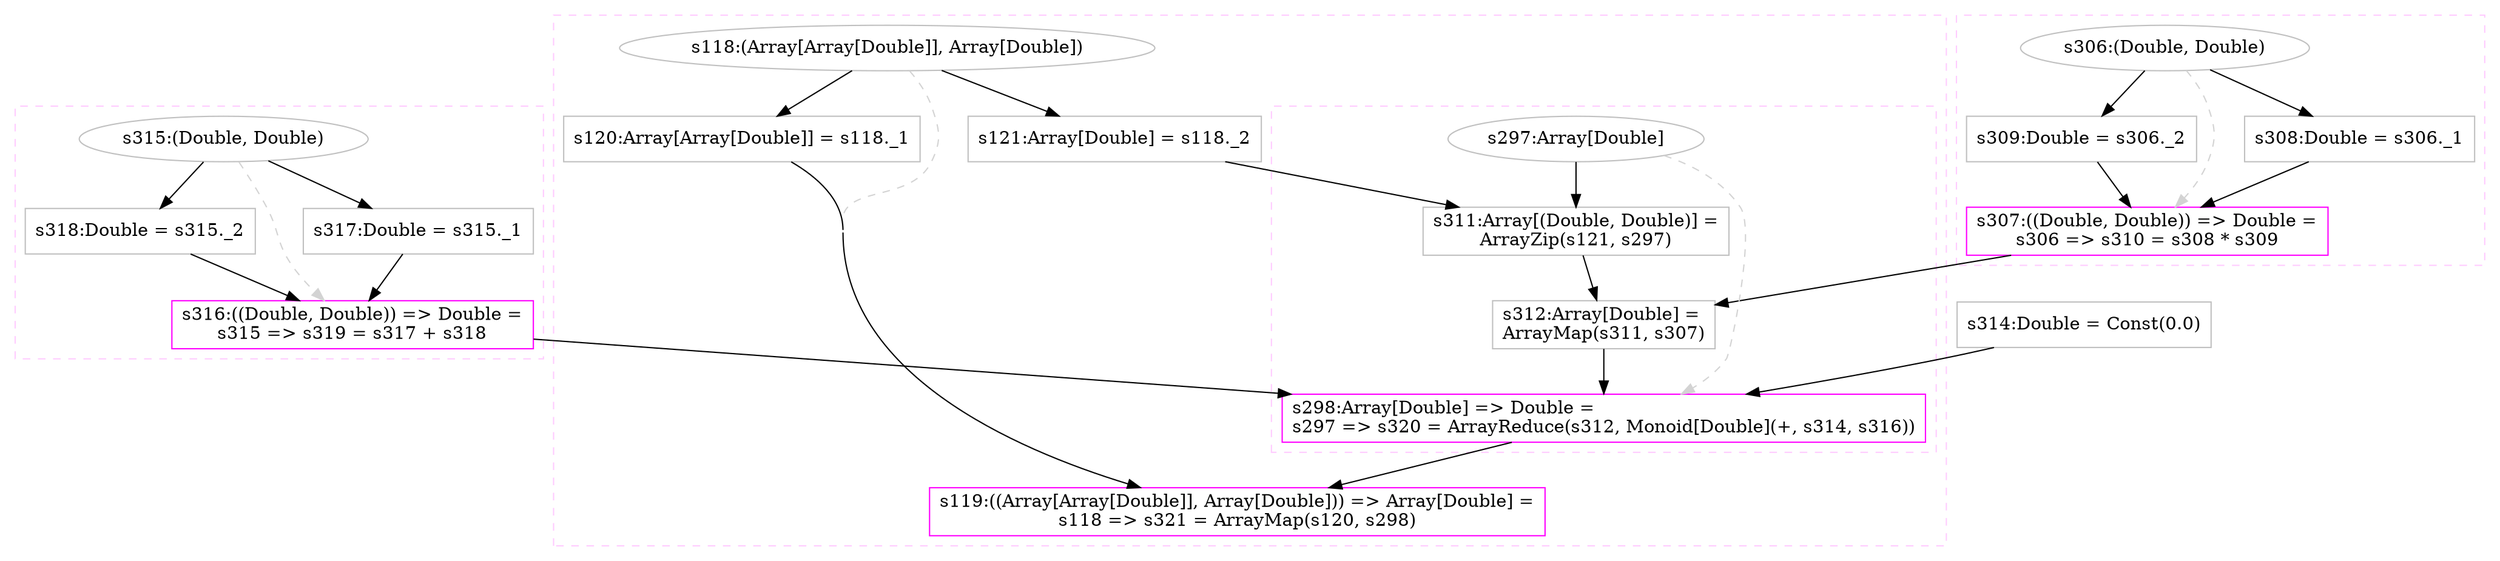 digraph "ddmvmA_invoke.dot" {
concentrate=true

subgraph cluster_s316 {
style=dashed; color="#FFCCFF"
"s315" [
label="s315:(Double, Double)"
color=gray
]
"s316" [
label="s316:((Double, Double)) => Double =\ls315 => s319 = s317 + s318"
shape=box,color=magenta,tooltip="s316:((Double, Double)) => Double"
]
{rank=source; s315}
"s317" [
label="s317:Double = s315._1"
shape=box,color=gray,tooltip="s317:Double"
]
"s318" [
label="s318:Double = s315._2"
shape=box,color=gray,tooltip="s318:Double"
]
{rank=sink; s316}
}
"s314" [
label="s314:Double = Const(0.0)"
shape=box,color=gray,tooltip="s314:Double"
]
subgraph cluster_s307 {
style=dashed; color="#FFCCFF"
"s306" [
label="s306:(Double, Double)"
color=gray
]
"s307" [
label="s307:((Double, Double)) => Double =\ls306 => s310 = s308 * s309"
shape=box,color=magenta,tooltip="s307:((Double, Double)) => Double"
]
{rank=source; s306}
"s308" [
label="s308:Double = s306._1"
shape=box,color=gray,tooltip="s308:Double"
]
"s309" [
label="s309:Double = s306._2"
shape=box,color=gray,tooltip="s309:Double"
]
{rank=sink; s307}
}
subgraph cluster_s119 {
style=dashed; color="#FFCCFF"
"s118" [
label="s118:(Array[Array[Double]], Array[Double])"
color=gray
]
"s119" [
label="s119:((Array[Array[Double]], Array[Double])) => Array[Double] =\ls118 => s321 = ArrayMap(s120, s298)"
shape=box,color=magenta,tooltip="s119:((Array[Array[Double]], Array[Double])) => Array[Double]"
]
{rank=source; s118}
"s120" [
label="s120:Array[Array[Double]] = s118._1"
shape=box,color=gray,tooltip="s120:Array[Array[Double]]"
]
"s121" [
label="s121:Array[Double] = s118._2"
shape=box,color=gray,tooltip="s121:Array[Double]"
]
subgraph cluster_s298 {
style=dashed; color="#FFCCFF"
"s297" [
label="s297:Array[Double]"
color=gray
]
"s298" [
label="s298:Array[Double] => Double =\ls297 => s320 = ArrayReduce(s312, Monoid[Double](+, s314, s316))"
shape=box,color=magenta,tooltip="s298:Array[Double] => Double"
]
{rank=source; s297}
"s311" [
label="s311:Array[(Double, Double)] =\lArrayZip(s121, s297)"
shape=box,color=gray,tooltip="s311:Array[(Double, Double)]"
]
"s312" [
label="s312:Array[Double] =\lArrayMap(s311, s307)"
shape=box,color=gray,tooltip="s312:Array[Double]"
]
{rank=sink; s298}
}
{rank=sink; s119}
}
"s118" -> "s120" [style=solid]
"s118" -> "s119" [style=dashed, color=lightgray, weight=0]
"s120" -> "s119" [style=solid]
"s298" -> "s119" [style=solid]
"s118" -> "s121" [style=solid]
"s306" -> "s309" [style=solid]
"s315" -> "s317" [style=solid]
"s306" -> "s308" [style=solid]
"s315" -> "s316" [style=dashed, color=lightgray, weight=0]
"s317" -> "s316" [style=solid]
"s318" -> "s316" [style=solid]
"s315" -> "s318" [style=solid]
"s121" -> "s311" [style=solid]
"s297" -> "s311" [style=solid]
"s306" -> "s307" [style=dashed, color=lightgray, weight=0]
"s308" -> "s307" [style=solid]
"s309" -> "s307" [style=solid]
"s311" -> "s312" [style=solid]
"s307" -> "s312" [style=solid]
"s297" -> "s298" [style=dashed, color=lightgray, weight=0]
"s312" -> "s298" [style=solid]
"s314" -> "s298" [style=solid]
"s316" -> "s298" [style=solid]
}
